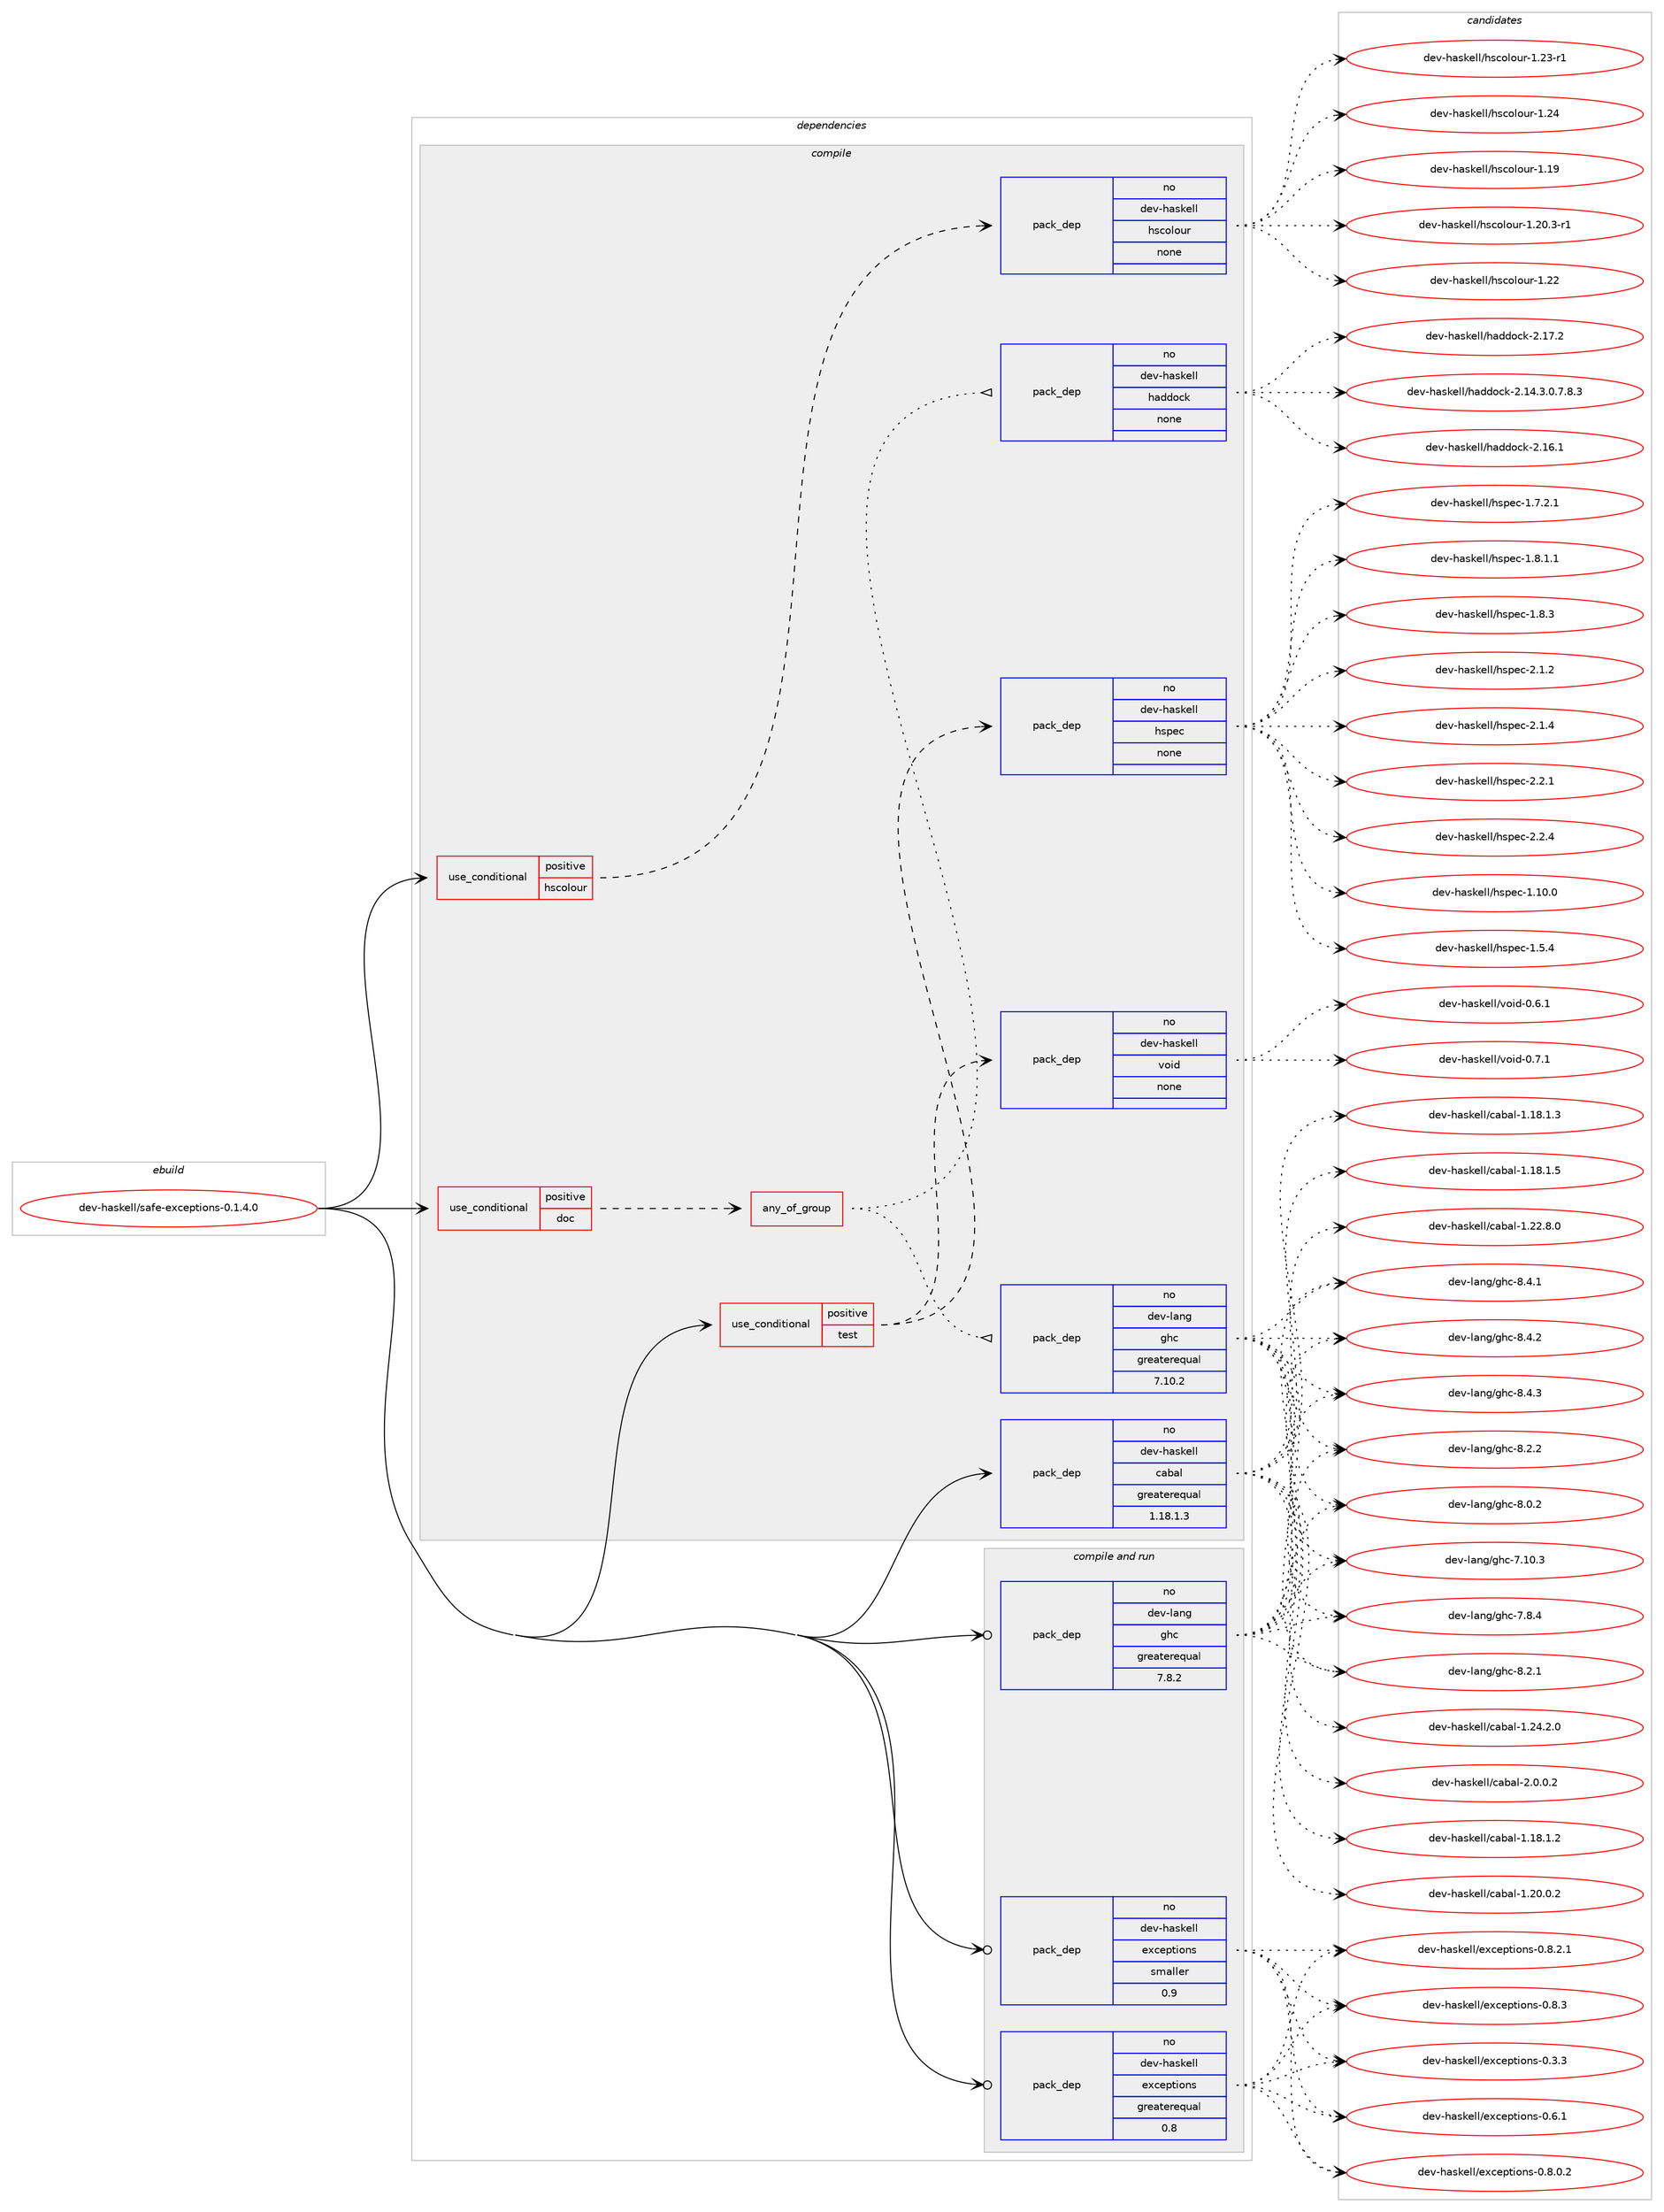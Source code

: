 digraph prolog {

# *************
# Graph options
# *************

newrank=true;
concentrate=true;
compound=true;
graph [rankdir=LR,fontname=Helvetica,fontsize=10,ranksep=1.5];#, ranksep=2.5, nodesep=0.2];
edge  [arrowhead=vee];
node  [fontname=Helvetica,fontsize=10];

# **********
# The ebuild
# **********

subgraph cluster_leftcol {
color=gray;
rank=same;
label=<<i>ebuild</i>>;
id [label="dev-haskell/safe-exceptions-0.1.4.0", color=red, width=4, href="../dev-haskell/safe-exceptions-0.1.4.0.svg"];
}

# ****************
# The dependencies
# ****************

subgraph cluster_midcol {
color=gray;
label=<<i>dependencies</i>>;
subgraph cluster_compile {
fillcolor="#eeeeee";
style=filled;
label=<<i>compile</i>>;
subgraph cond361260 {
dependency1342874 [label=<<TABLE BORDER="0" CELLBORDER="1" CELLSPACING="0" CELLPADDING="4"><TR><TD ROWSPAN="3" CELLPADDING="10">use_conditional</TD></TR><TR><TD>positive</TD></TR><TR><TD>doc</TD></TR></TABLE>>, shape=none, color=red];
subgraph any21479 {
dependency1342875 [label=<<TABLE BORDER="0" CELLBORDER="1" CELLSPACING="0" CELLPADDING="4"><TR><TD CELLPADDING="10">any_of_group</TD></TR></TABLE>>, shape=none, color=red];subgraph pack959583 {
dependency1342876 [label=<<TABLE BORDER="0" CELLBORDER="1" CELLSPACING="0" CELLPADDING="4" WIDTH="220"><TR><TD ROWSPAN="6" CELLPADDING="30">pack_dep</TD></TR><TR><TD WIDTH="110">no</TD></TR><TR><TD>dev-haskell</TD></TR><TR><TD>haddock</TD></TR><TR><TD>none</TD></TR><TR><TD></TD></TR></TABLE>>, shape=none, color=blue];
}
dependency1342875:e -> dependency1342876:w [weight=20,style="dotted",arrowhead="oinv"];
subgraph pack959584 {
dependency1342877 [label=<<TABLE BORDER="0" CELLBORDER="1" CELLSPACING="0" CELLPADDING="4" WIDTH="220"><TR><TD ROWSPAN="6" CELLPADDING="30">pack_dep</TD></TR><TR><TD WIDTH="110">no</TD></TR><TR><TD>dev-lang</TD></TR><TR><TD>ghc</TD></TR><TR><TD>greaterequal</TD></TR><TR><TD>7.10.2</TD></TR></TABLE>>, shape=none, color=blue];
}
dependency1342875:e -> dependency1342877:w [weight=20,style="dotted",arrowhead="oinv"];
}
dependency1342874:e -> dependency1342875:w [weight=20,style="dashed",arrowhead="vee"];
}
id:e -> dependency1342874:w [weight=20,style="solid",arrowhead="vee"];
subgraph cond361261 {
dependency1342878 [label=<<TABLE BORDER="0" CELLBORDER="1" CELLSPACING="0" CELLPADDING="4"><TR><TD ROWSPAN="3" CELLPADDING="10">use_conditional</TD></TR><TR><TD>positive</TD></TR><TR><TD>hscolour</TD></TR></TABLE>>, shape=none, color=red];
subgraph pack959585 {
dependency1342879 [label=<<TABLE BORDER="0" CELLBORDER="1" CELLSPACING="0" CELLPADDING="4" WIDTH="220"><TR><TD ROWSPAN="6" CELLPADDING="30">pack_dep</TD></TR><TR><TD WIDTH="110">no</TD></TR><TR><TD>dev-haskell</TD></TR><TR><TD>hscolour</TD></TR><TR><TD>none</TD></TR><TR><TD></TD></TR></TABLE>>, shape=none, color=blue];
}
dependency1342878:e -> dependency1342879:w [weight=20,style="dashed",arrowhead="vee"];
}
id:e -> dependency1342878:w [weight=20,style="solid",arrowhead="vee"];
subgraph cond361262 {
dependency1342880 [label=<<TABLE BORDER="0" CELLBORDER="1" CELLSPACING="0" CELLPADDING="4"><TR><TD ROWSPAN="3" CELLPADDING="10">use_conditional</TD></TR><TR><TD>positive</TD></TR><TR><TD>test</TD></TR></TABLE>>, shape=none, color=red];
subgraph pack959586 {
dependency1342881 [label=<<TABLE BORDER="0" CELLBORDER="1" CELLSPACING="0" CELLPADDING="4" WIDTH="220"><TR><TD ROWSPAN="6" CELLPADDING="30">pack_dep</TD></TR><TR><TD WIDTH="110">no</TD></TR><TR><TD>dev-haskell</TD></TR><TR><TD>hspec</TD></TR><TR><TD>none</TD></TR><TR><TD></TD></TR></TABLE>>, shape=none, color=blue];
}
dependency1342880:e -> dependency1342881:w [weight=20,style="dashed",arrowhead="vee"];
subgraph pack959587 {
dependency1342882 [label=<<TABLE BORDER="0" CELLBORDER="1" CELLSPACING="0" CELLPADDING="4" WIDTH="220"><TR><TD ROWSPAN="6" CELLPADDING="30">pack_dep</TD></TR><TR><TD WIDTH="110">no</TD></TR><TR><TD>dev-haskell</TD></TR><TR><TD>void</TD></TR><TR><TD>none</TD></TR><TR><TD></TD></TR></TABLE>>, shape=none, color=blue];
}
dependency1342880:e -> dependency1342882:w [weight=20,style="dashed",arrowhead="vee"];
}
id:e -> dependency1342880:w [weight=20,style="solid",arrowhead="vee"];
subgraph pack959588 {
dependency1342883 [label=<<TABLE BORDER="0" CELLBORDER="1" CELLSPACING="0" CELLPADDING="4" WIDTH="220"><TR><TD ROWSPAN="6" CELLPADDING="30">pack_dep</TD></TR><TR><TD WIDTH="110">no</TD></TR><TR><TD>dev-haskell</TD></TR><TR><TD>cabal</TD></TR><TR><TD>greaterequal</TD></TR><TR><TD>1.18.1.3</TD></TR></TABLE>>, shape=none, color=blue];
}
id:e -> dependency1342883:w [weight=20,style="solid",arrowhead="vee"];
}
subgraph cluster_compileandrun {
fillcolor="#eeeeee";
style=filled;
label=<<i>compile and run</i>>;
subgraph pack959589 {
dependency1342884 [label=<<TABLE BORDER="0" CELLBORDER="1" CELLSPACING="0" CELLPADDING="4" WIDTH="220"><TR><TD ROWSPAN="6" CELLPADDING="30">pack_dep</TD></TR><TR><TD WIDTH="110">no</TD></TR><TR><TD>dev-haskell</TD></TR><TR><TD>exceptions</TD></TR><TR><TD>greaterequal</TD></TR><TR><TD>0.8</TD></TR></TABLE>>, shape=none, color=blue];
}
id:e -> dependency1342884:w [weight=20,style="solid",arrowhead="odotvee"];
subgraph pack959590 {
dependency1342885 [label=<<TABLE BORDER="0" CELLBORDER="1" CELLSPACING="0" CELLPADDING="4" WIDTH="220"><TR><TD ROWSPAN="6" CELLPADDING="30">pack_dep</TD></TR><TR><TD WIDTH="110">no</TD></TR><TR><TD>dev-haskell</TD></TR><TR><TD>exceptions</TD></TR><TR><TD>smaller</TD></TR><TR><TD>0.9</TD></TR></TABLE>>, shape=none, color=blue];
}
id:e -> dependency1342885:w [weight=20,style="solid",arrowhead="odotvee"];
subgraph pack959591 {
dependency1342886 [label=<<TABLE BORDER="0" CELLBORDER="1" CELLSPACING="0" CELLPADDING="4" WIDTH="220"><TR><TD ROWSPAN="6" CELLPADDING="30">pack_dep</TD></TR><TR><TD WIDTH="110">no</TD></TR><TR><TD>dev-lang</TD></TR><TR><TD>ghc</TD></TR><TR><TD>greaterequal</TD></TR><TR><TD>7.8.2</TD></TR></TABLE>>, shape=none, color=blue];
}
id:e -> dependency1342886:w [weight=20,style="solid",arrowhead="odotvee"];
}
subgraph cluster_run {
fillcolor="#eeeeee";
style=filled;
label=<<i>run</i>>;
}
}

# **************
# The candidates
# **************

subgraph cluster_choices {
rank=same;
color=gray;
label=<<i>candidates</i>>;

subgraph choice959583 {
color=black;
nodesep=1;
choice1001011184510497115107101108108471049710010011199107455046495246514648465546564651 [label="dev-haskell/haddock-2.14.3.0.7.8.3", color=red, width=4,href="../dev-haskell/haddock-2.14.3.0.7.8.3.svg"];
choice100101118451049711510710110810847104971001001119910745504649544649 [label="dev-haskell/haddock-2.16.1", color=red, width=4,href="../dev-haskell/haddock-2.16.1.svg"];
choice100101118451049711510710110810847104971001001119910745504649554650 [label="dev-haskell/haddock-2.17.2", color=red, width=4,href="../dev-haskell/haddock-2.17.2.svg"];
dependency1342876:e -> choice1001011184510497115107101108108471049710010011199107455046495246514648465546564651:w [style=dotted,weight="100"];
dependency1342876:e -> choice100101118451049711510710110810847104971001001119910745504649544649:w [style=dotted,weight="100"];
dependency1342876:e -> choice100101118451049711510710110810847104971001001119910745504649554650:w [style=dotted,weight="100"];
}
subgraph choice959584 {
color=black;
nodesep=1;
choice1001011184510897110103471031049945554649484651 [label="dev-lang/ghc-7.10.3", color=red, width=4,href="../dev-lang/ghc-7.10.3.svg"];
choice10010111845108971101034710310499455546564652 [label="dev-lang/ghc-7.8.4", color=red, width=4,href="../dev-lang/ghc-7.8.4.svg"];
choice10010111845108971101034710310499455646484650 [label="dev-lang/ghc-8.0.2", color=red, width=4,href="../dev-lang/ghc-8.0.2.svg"];
choice10010111845108971101034710310499455646504649 [label="dev-lang/ghc-8.2.1", color=red, width=4,href="../dev-lang/ghc-8.2.1.svg"];
choice10010111845108971101034710310499455646504650 [label="dev-lang/ghc-8.2.2", color=red, width=4,href="../dev-lang/ghc-8.2.2.svg"];
choice10010111845108971101034710310499455646524649 [label="dev-lang/ghc-8.4.1", color=red, width=4,href="../dev-lang/ghc-8.4.1.svg"];
choice10010111845108971101034710310499455646524650 [label="dev-lang/ghc-8.4.2", color=red, width=4,href="../dev-lang/ghc-8.4.2.svg"];
choice10010111845108971101034710310499455646524651 [label="dev-lang/ghc-8.4.3", color=red, width=4,href="../dev-lang/ghc-8.4.3.svg"];
dependency1342877:e -> choice1001011184510897110103471031049945554649484651:w [style=dotted,weight="100"];
dependency1342877:e -> choice10010111845108971101034710310499455546564652:w [style=dotted,weight="100"];
dependency1342877:e -> choice10010111845108971101034710310499455646484650:w [style=dotted,weight="100"];
dependency1342877:e -> choice10010111845108971101034710310499455646504649:w [style=dotted,weight="100"];
dependency1342877:e -> choice10010111845108971101034710310499455646504650:w [style=dotted,weight="100"];
dependency1342877:e -> choice10010111845108971101034710310499455646524649:w [style=dotted,weight="100"];
dependency1342877:e -> choice10010111845108971101034710310499455646524650:w [style=dotted,weight="100"];
dependency1342877:e -> choice10010111845108971101034710310499455646524651:w [style=dotted,weight="100"];
}
subgraph choice959585 {
color=black;
nodesep=1;
choice100101118451049711510710110810847104115991111081111171144549464957 [label="dev-haskell/hscolour-1.19", color=red, width=4,href="../dev-haskell/hscolour-1.19.svg"];
choice10010111845104971151071011081084710411599111108111117114454946504846514511449 [label="dev-haskell/hscolour-1.20.3-r1", color=red, width=4,href="../dev-haskell/hscolour-1.20.3-r1.svg"];
choice100101118451049711510710110810847104115991111081111171144549465050 [label="dev-haskell/hscolour-1.22", color=red, width=4,href="../dev-haskell/hscolour-1.22.svg"];
choice1001011184510497115107101108108471041159911110811111711445494650514511449 [label="dev-haskell/hscolour-1.23-r1", color=red, width=4,href="../dev-haskell/hscolour-1.23-r1.svg"];
choice100101118451049711510710110810847104115991111081111171144549465052 [label="dev-haskell/hscolour-1.24", color=red, width=4,href="../dev-haskell/hscolour-1.24.svg"];
dependency1342879:e -> choice100101118451049711510710110810847104115991111081111171144549464957:w [style=dotted,weight="100"];
dependency1342879:e -> choice10010111845104971151071011081084710411599111108111117114454946504846514511449:w [style=dotted,weight="100"];
dependency1342879:e -> choice100101118451049711510710110810847104115991111081111171144549465050:w [style=dotted,weight="100"];
dependency1342879:e -> choice1001011184510497115107101108108471041159911110811111711445494650514511449:w [style=dotted,weight="100"];
dependency1342879:e -> choice100101118451049711510710110810847104115991111081111171144549465052:w [style=dotted,weight="100"];
}
subgraph choice959586 {
color=black;
nodesep=1;
choice1001011184510497115107101108108471041151121019945494649484648 [label="dev-haskell/hspec-1.10.0", color=red, width=4,href="../dev-haskell/hspec-1.10.0.svg"];
choice10010111845104971151071011081084710411511210199454946534652 [label="dev-haskell/hspec-1.5.4", color=red, width=4,href="../dev-haskell/hspec-1.5.4.svg"];
choice100101118451049711510710110810847104115112101994549465546504649 [label="dev-haskell/hspec-1.7.2.1", color=red, width=4,href="../dev-haskell/hspec-1.7.2.1.svg"];
choice100101118451049711510710110810847104115112101994549465646494649 [label="dev-haskell/hspec-1.8.1.1", color=red, width=4,href="../dev-haskell/hspec-1.8.1.1.svg"];
choice10010111845104971151071011081084710411511210199454946564651 [label="dev-haskell/hspec-1.8.3", color=red, width=4,href="../dev-haskell/hspec-1.8.3.svg"];
choice10010111845104971151071011081084710411511210199455046494650 [label="dev-haskell/hspec-2.1.2", color=red, width=4,href="../dev-haskell/hspec-2.1.2.svg"];
choice10010111845104971151071011081084710411511210199455046494652 [label="dev-haskell/hspec-2.1.4", color=red, width=4,href="../dev-haskell/hspec-2.1.4.svg"];
choice10010111845104971151071011081084710411511210199455046504649 [label="dev-haskell/hspec-2.2.1", color=red, width=4,href="../dev-haskell/hspec-2.2.1.svg"];
choice10010111845104971151071011081084710411511210199455046504652 [label="dev-haskell/hspec-2.2.4", color=red, width=4,href="../dev-haskell/hspec-2.2.4.svg"];
dependency1342881:e -> choice1001011184510497115107101108108471041151121019945494649484648:w [style=dotted,weight="100"];
dependency1342881:e -> choice10010111845104971151071011081084710411511210199454946534652:w [style=dotted,weight="100"];
dependency1342881:e -> choice100101118451049711510710110810847104115112101994549465546504649:w [style=dotted,weight="100"];
dependency1342881:e -> choice100101118451049711510710110810847104115112101994549465646494649:w [style=dotted,weight="100"];
dependency1342881:e -> choice10010111845104971151071011081084710411511210199454946564651:w [style=dotted,weight="100"];
dependency1342881:e -> choice10010111845104971151071011081084710411511210199455046494650:w [style=dotted,weight="100"];
dependency1342881:e -> choice10010111845104971151071011081084710411511210199455046494652:w [style=dotted,weight="100"];
dependency1342881:e -> choice10010111845104971151071011081084710411511210199455046504649:w [style=dotted,weight="100"];
dependency1342881:e -> choice10010111845104971151071011081084710411511210199455046504652:w [style=dotted,weight="100"];
}
subgraph choice959587 {
color=black;
nodesep=1;
choice100101118451049711510710110810847118111105100454846544649 [label="dev-haskell/void-0.6.1", color=red, width=4,href="../dev-haskell/void-0.6.1.svg"];
choice100101118451049711510710110810847118111105100454846554649 [label="dev-haskell/void-0.7.1", color=red, width=4,href="../dev-haskell/void-0.7.1.svg"];
dependency1342882:e -> choice100101118451049711510710110810847118111105100454846544649:w [style=dotted,weight="100"];
dependency1342882:e -> choice100101118451049711510710110810847118111105100454846554649:w [style=dotted,weight="100"];
}
subgraph choice959588 {
color=black;
nodesep=1;
choice10010111845104971151071011081084799979897108454946495646494650 [label="dev-haskell/cabal-1.18.1.2", color=red, width=4,href="../dev-haskell/cabal-1.18.1.2.svg"];
choice10010111845104971151071011081084799979897108454946495646494651 [label="dev-haskell/cabal-1.18.1.3", color=red, width=4,href="../dev-haskell/cabal-1.18.1.3.svg"];
choice10010111845104971151071011081084799979897108454946495646494653 [label="dev-haskell/cabal-1.18.1.5", color=red, width=4,href="../dev-haskell/cabal-1.18.1.5.svg"];
choice10010111845104971151071011081084799979897108454946504846484650 [label="dev-haskell/cabal-1.20.0.2", color=red, width=4,href="../dev-haskell/cabal-1.20.0.2.svg"];
choice10010111845104971151071011081084799979897108454946505046564648 [label="dev-haskell/cabal-1.22.8.0", color=red, width=4,href="../dev-haskell/cabal-1.22.8.0.svg"];
choice10010111845104971151071011081084799979897108454946505246504648 [label="dev-haskell/cabal-1.24.2.0", color=red, width=4,href="../dev-haskell/cabal-1.24.2.0.svg"];
choice100101118451049711510710110810847999798971084550464846484650 [label="dev-haskell/cabal-2.0.0.2", color=red, width=4,href="../dev-haskell/cabal-2.0.0.2.svg"];
dependency1342883:e -> choice10010111845104971151071011081084799979897108454946495646494650:w [style=dotted,weight="100"];
dependency1342883:e -> choice10010111845104971151071011081084799979897108454946495646494651:w [style=dotted,weight="100"];
dependency1342883:e -> choice10010111845104971151071011081084799979897108454946495646494653:w [style=dotted,weight="100"];
dependency1342883:e -> choice10010111845104971151071011081084799979897108454946504846484650:w [style=dotted,weight="100"];
dependency1342883:e -> choice10010111845104971151071011081084799979897108454946505046564648:w [style=dotted,weight="100"];
dependency1342883:e -> choice10010111845104971151071011081084799979897108454946505246504648:w [style=dotted,weight="100"];
dependency1342883:e -> choice100101118451049711510710110810847999798971084550464846484650:w [style=dotted,weight="100"];
}
subgraph choice959589 {
color=black;
nodesep=1;
choice10010111845104971151071011081084710112099101112116105111110115454846514651 [label="dev-haskell/exceptions-0.3.3", color=red, width=4,href="../dev-haskell/exceptions-0.3.3.svg"];
choice10010111845104971151071011081084710112099101112116105111110115454846544649 [label="dev-haskell/exceptions-0.6.1", color=red, width=4,href="../dev-haskell/exceptions-0.6.1.svg"];
choice100101118451049711510710110810847101120991011121161051111101154548465646484650 [label="dev-haskell/exceptions-0.8.0.2", color=red, width=4,href="../dev-haskell/exceptions-0.8.0.2.svg"];
choice100101118451049711510710110810847101120991011121161051111101154548465646504649 [label="dev-haskell/exceptions-0.8.2.1", color=red, width=4,href="../dev-haskell/exceptions-0.8.2.1.svg"];
choice10010111845104971151071011081084710112099101112116105111110115454846564651 [label="dev-haskell/exceptions-0.8.3", color=red, width=4,href="../dev-haskell/exceptions-0.8.3.svg"];
dependency1342884:e -> choice10010111845104971151071011081084710112099101112116105111110115454846514651:w [style=dotted,weight="100"];
dependency1342884:e -> choice10010111845104971151071011081084710112099101112116105111110115454846544649:w [style=dotted,weight="100"];
dependency1342884:e -> choice100101118451049711510710110810847101120991011121161051111101154548465646484650:w [style=dotted,weight="100"];
dependency1342884:e -> choice100101118451049711510710110810847101120991011121161051111101154548465646504649:w [style=dotted,weight="100"];
dependency1342884:e -> choice10010111845104971151071011081084710112099101112116105111110115454846564651:w [style=dotted,weight="100"];
}
subgraph choice959590 {
color=black;
nodesep=1;
choice10010111845104971151071011081084710112099101112116105111110115454846514651 [label="dev-haskell/exceptions-0.3.3", color=red, width=4,href="../dev-haskell/exceptions-0.3.3.svg"];
choice10010111845104971151071011081084710112099101112116105111110115454846544649 [label="dev-haskell/exceptions-0.6.1", color=red, width=4,href="../dev-haskell/exceptions-0.6.1.svg"];
choice100101118451049711510710110810847101120991011121161051111101154548465646484650 [label="dev-haskell/exceptions-0.8.0.2", color=red, width=4,href="../dev-haskell/exceptions-0.8.0.2.svg"];
choice100101118451049711510710110810847101120991011121161051111101154548465646504649 [label="dev-haskell/exceptions-0.8.2.1", color=red, width=4,href="../dev-haskell/exceptions-0.8.2.1.svg"];
choice10010111845104971151071011081084710112099101112116105111110115454846564651 [label="dev-haskell/exceptions-0.8.3", color=red, width=4,href="../dev-haskell/exceptions-0.8.3.svg"];
dependency1342885:e -> choice10010111845104971151071011081084710112099101112116105111110115454846514651:w [style=dotted,weight="100"];
dependency1342885:e -> choice10010111845104971151071011081084710112099101112116105111110115454846544649:w [style=dotted,weight="100"];
dependency1342885:e -> choice100101118451049711510710110810847101120991011121161051111101154548465646484650:w [style=dotted,weight="100"];
dependency1342885:e -> choice100101118451049711510710110810847101120991011121161051111101154548465646504649:w [style=dotted,weight="100"];
dependency1342885:e -> choice10010111845104971151071011081084710112099101112116105111110115454846564651:w [style=dotted,weight="100"];
}
subgraph choice959591 {
color=black;
nodesep=1;
choice1001011184510897110103471031049945554649484651 [label="dev-lang/ghc-7.10.3", color=red, width=4,href="../dev-lang/ghc-7.10.3.svg"];
choice10010111845108971101034710310499455546564652 [label="dev-lang/ghc-7.8.4", color=red, width=4,href="../dev-lang/ghc-7.8.4.svg"];
choice10010111845108971101034710310499455646484650 [label="dev-lang/ghc-8.0.2", color=red, width=4,href="../dev-lang/ghc-8.0.2.svg"];
choice10010111845108971101034710310499455646504649 [label="dev-lang/ghc-8.2.1", color=red, width=4,href="../dev-lang/ghc-8.2.1.svg"];
choice10010111845108971101034710310499455646504650 [label="dev-lang/ghc-8.2.2", color=red, width=4,href="../dev-lang/ghc-8.2.2.svg"];
choice10010111845108971101034710310499455646524649 [label="dev-lang/ghc-8.4.1", color=red, width=4,href="../dev-lang/ghc-8.4.1.svg"];
choice10010111845108971101034710310499455646524650 [label="dev-lang/ghc-8.4.2", color=red, width=4,href="../dev-lang/ghc-8.4.2.svg"];
choice10010111845108971101034710310499455646524651 [label="dev-lang/ghc-8.4.3", color=red, width=4,href="../dev-lang/ghc-8.4.3.svg"];
dependency1342886:e -> choice1001011184510897110103471031049945554649484651:w [style=dotted,weight="100"];
dependency1342886:e -> choice10010111845108971101034710310499455546564652:w [style=dotted,weight="100"];
dependency1342886:e -> choice10010111845108971101034710310499455646484650:w [style=dotted,weight="100"];
dependency1342886:e -> choice10010111845108971101034710310499455646504649:w [style=dotted,weight="100"];
dependency1342886:e -> choice10010111845108971101034710310499455646504650:w [style=dotted,weight="100"];
dependency1342886:e -> choice10010111845108971101034710310499455646524649:w [style=dotted,weight="100"];
dependency1342886:e -> choice10010111845108971101034710310499455646524650:w [style=dotted,weight="100"];
dependency1342886:e -> choice10010111845108971101034710310499455646524651:w [style=dotted,weight="100"];
}
}

}
